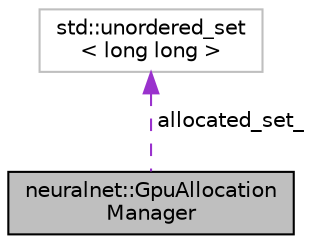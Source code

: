 digraph "neuralnet::GpuAllocationManager"
{
  edge [fontname="Helvetica",fontsize="10",labelfontname="Helvetica",labelfontsize="10"];
  node [fontname="Helvetica",fontsize="10",shape=record];
  Node2 [label="neuralnet::GpuAllocation\lManager",height=0.2,width=0.4,color="black", fillcolor="grey75", style="filled", fontcolor="black"];
  Node3 -> Node2 [dir="back",color="darkorchid3",fontsize="10",style="dashed",label=" allocated_set_" ,fontname="Helvetica"];
  Node3 [label="std::unordered_set\l\< long long \>",height=0.2,width=0.4,color="grey75", fillcolor="white", style="filled"];
}
